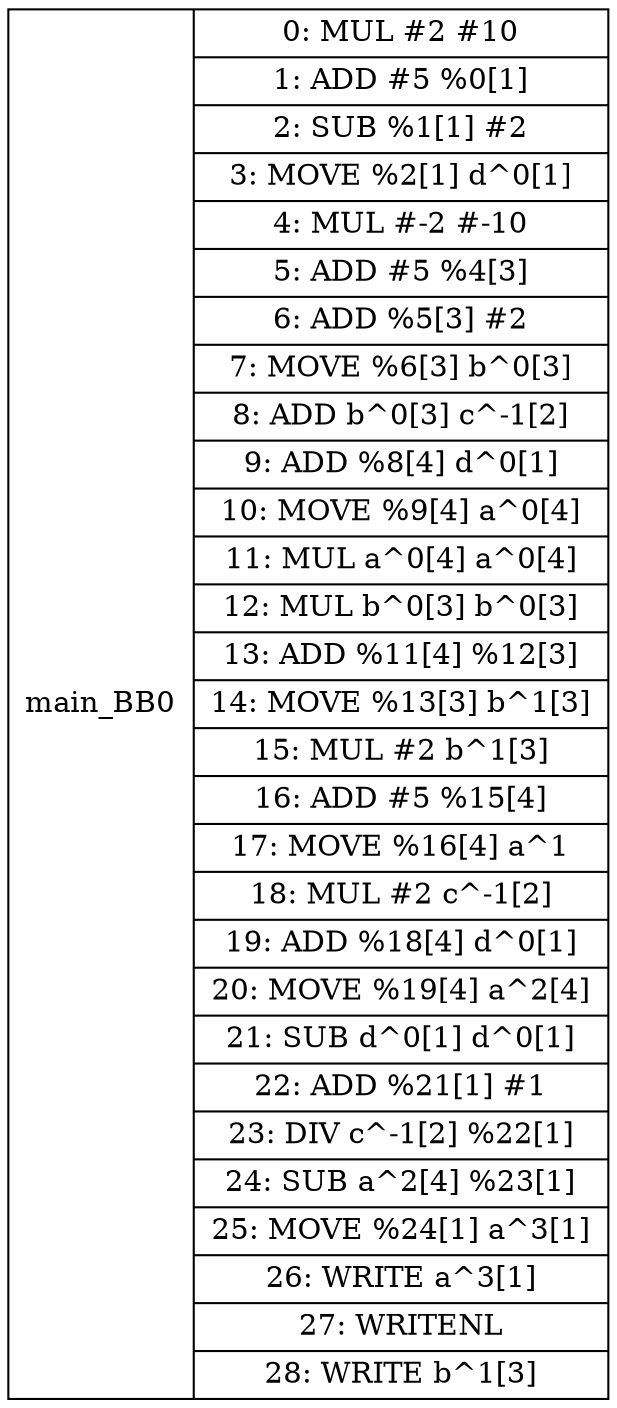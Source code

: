 diGraph G { 
main_BB0 [shape=record, label="<b>main_BB0| {0: MUL #2 #10|1: ADD #5 %0[1]|2: SUB %1[1] #2|3: MOVE %2[1] d^0[1]|4: MUL #-2 #-10|5: ADD #5 %4[3]|6: ADD %5[3] #2|7: MOVE %6[3] b^0[3]|8: ADD b^0[3] c^-1[2]|9: ADD %8[4] d^0[1]|10: MOVE %9[4] a^0[4]|11: MUL a^0[4] a^0[4]|12: MUL b^0[3] b^0[3]|13: ADD %11[4] %12[3]|14: MOVE %13[3] b^1[3]|15: MUL #2 b^1[3]|16: ADD #5 %15[4]|17: MOVE %16[4] a^1|18: MUL #2 c^-1[2]|19: ADD %18[4] d^0[1]|20: MOVE %19[4] a^2[4]|21: SUB d^0[1] d^0[1]|22: ADD %21[1] #1|23: DIV c^-1[2] %22[1]|24: SUB a^2[4] %23[1]|25: MOVE %24[1] a^3[1]|26: WRITE a^3[1]|27: WRITENL |28: WRITE b^1[3]}"];



}